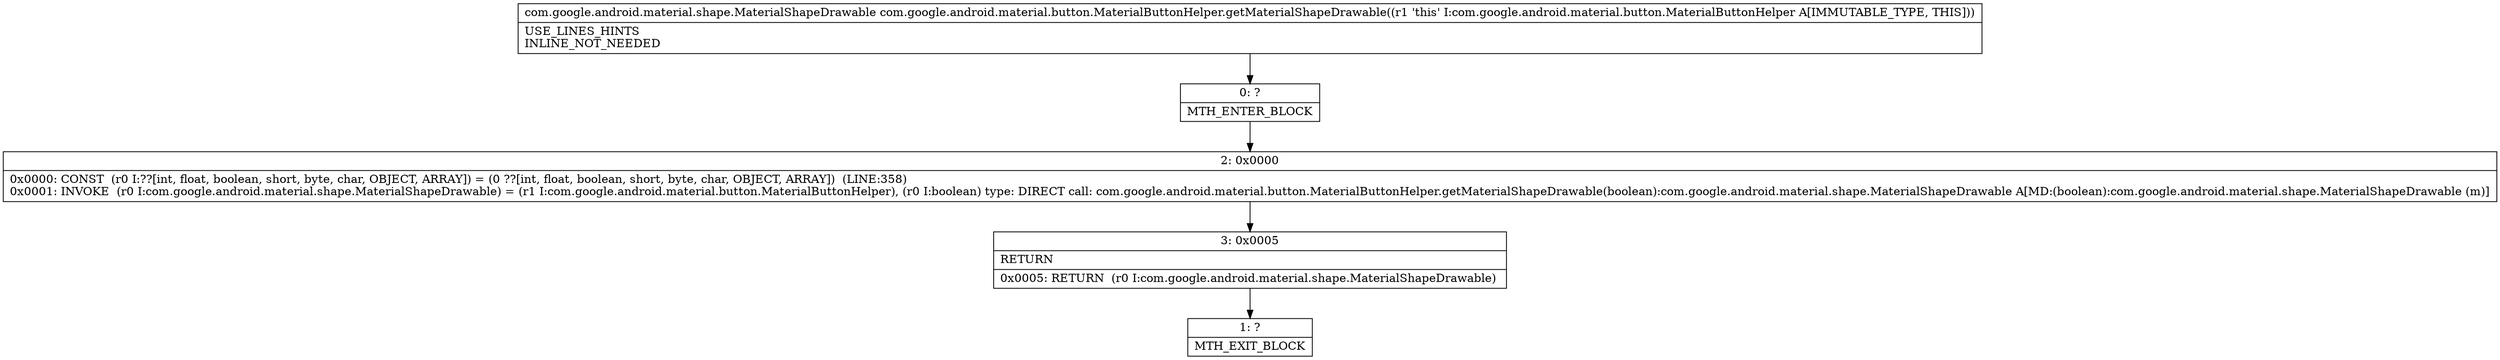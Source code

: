 digraph "CFG forcom.google.android.material.button.MaterialButtonHelper.getMaterialShapeDrawable()Lcom\/google\/android\/material\/shape\/MaterialShapeDrawable;" {
Node_0 [shape=record,label="{0\:\ ?|MTH_ENTER_BLOCK\l}"];
Node_2 [shape=record,label="{2\:\ 0x0000|0x0000: CONST  (r0 I:??[int, float, boolean, short, byte, char, OBJECT, ARRAY]) = (0 ??[int, float, boolean, short, byte, char, OBJECT, ARRAY])  (LINE:358)\l0x0001: INVOKE  (r0 I:com.google.android.material.shape.MaterialShapeDrawable) = (r1 I:com.google.android.material.button.MaterialButtonHelper), (r0 I:boolean) type: DIRECT call: com.google.android.material.button.MaterialButtonHelper.getMaterialShapeDrawable(boolean):com.google.android.material.shape.MaterialShapeDrawable A[MD:(boolean):com.google.android.material.shape.MaterialShapeDrawable (m)]\l}"];
Node_3 [shape=record,label="{3\:\ 0x0005|RETURN\l|0x0005: RETURN  (r0 I:com.google.android.material.shape.MaterialShapeDrawable) \l}"];
Node_1 [shape=record,label="{1\:\ ?|MTH_EXIT_BLOCK\l}"];
MethodNode[shape=record,label="{com.google.android.material.shape.MaterialShapeDrawable com.google.android.material.button.MaterialButtonHelper.getMaterialShapeDrawable((r1 'this' I:com.google.android.material.button.MaterialButtonHelper A[IMMUTABLE_TYPE, THIS]))  | USE_LINES_HINTS\lINLINE_NOT_NEEDED\l}"];
MethodNode -> Node_0;Node_0 -> Node_2;
Node_2 -> Node_3;
Node_3 -> Node_1;
}

